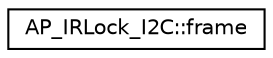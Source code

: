 digraph "Graphical Class Hierarchy"
{
 // INTERACTIVE_SVG=YES
  edge [fontname="Helvetica",fontsize="10",labelfontname="Helvetica",labelfontsize="10"];
  node [fontname="Helvetica",fontsize="10",shape=record];
  rankdir="LR";
  Node1 [label="AP_IRLock_I2C::frame",height=0.2,width=0.4,color="black", fillcolor="white", style="filled",URL="$structAP__IRLock__I2C_1_1frame.html"];
}
